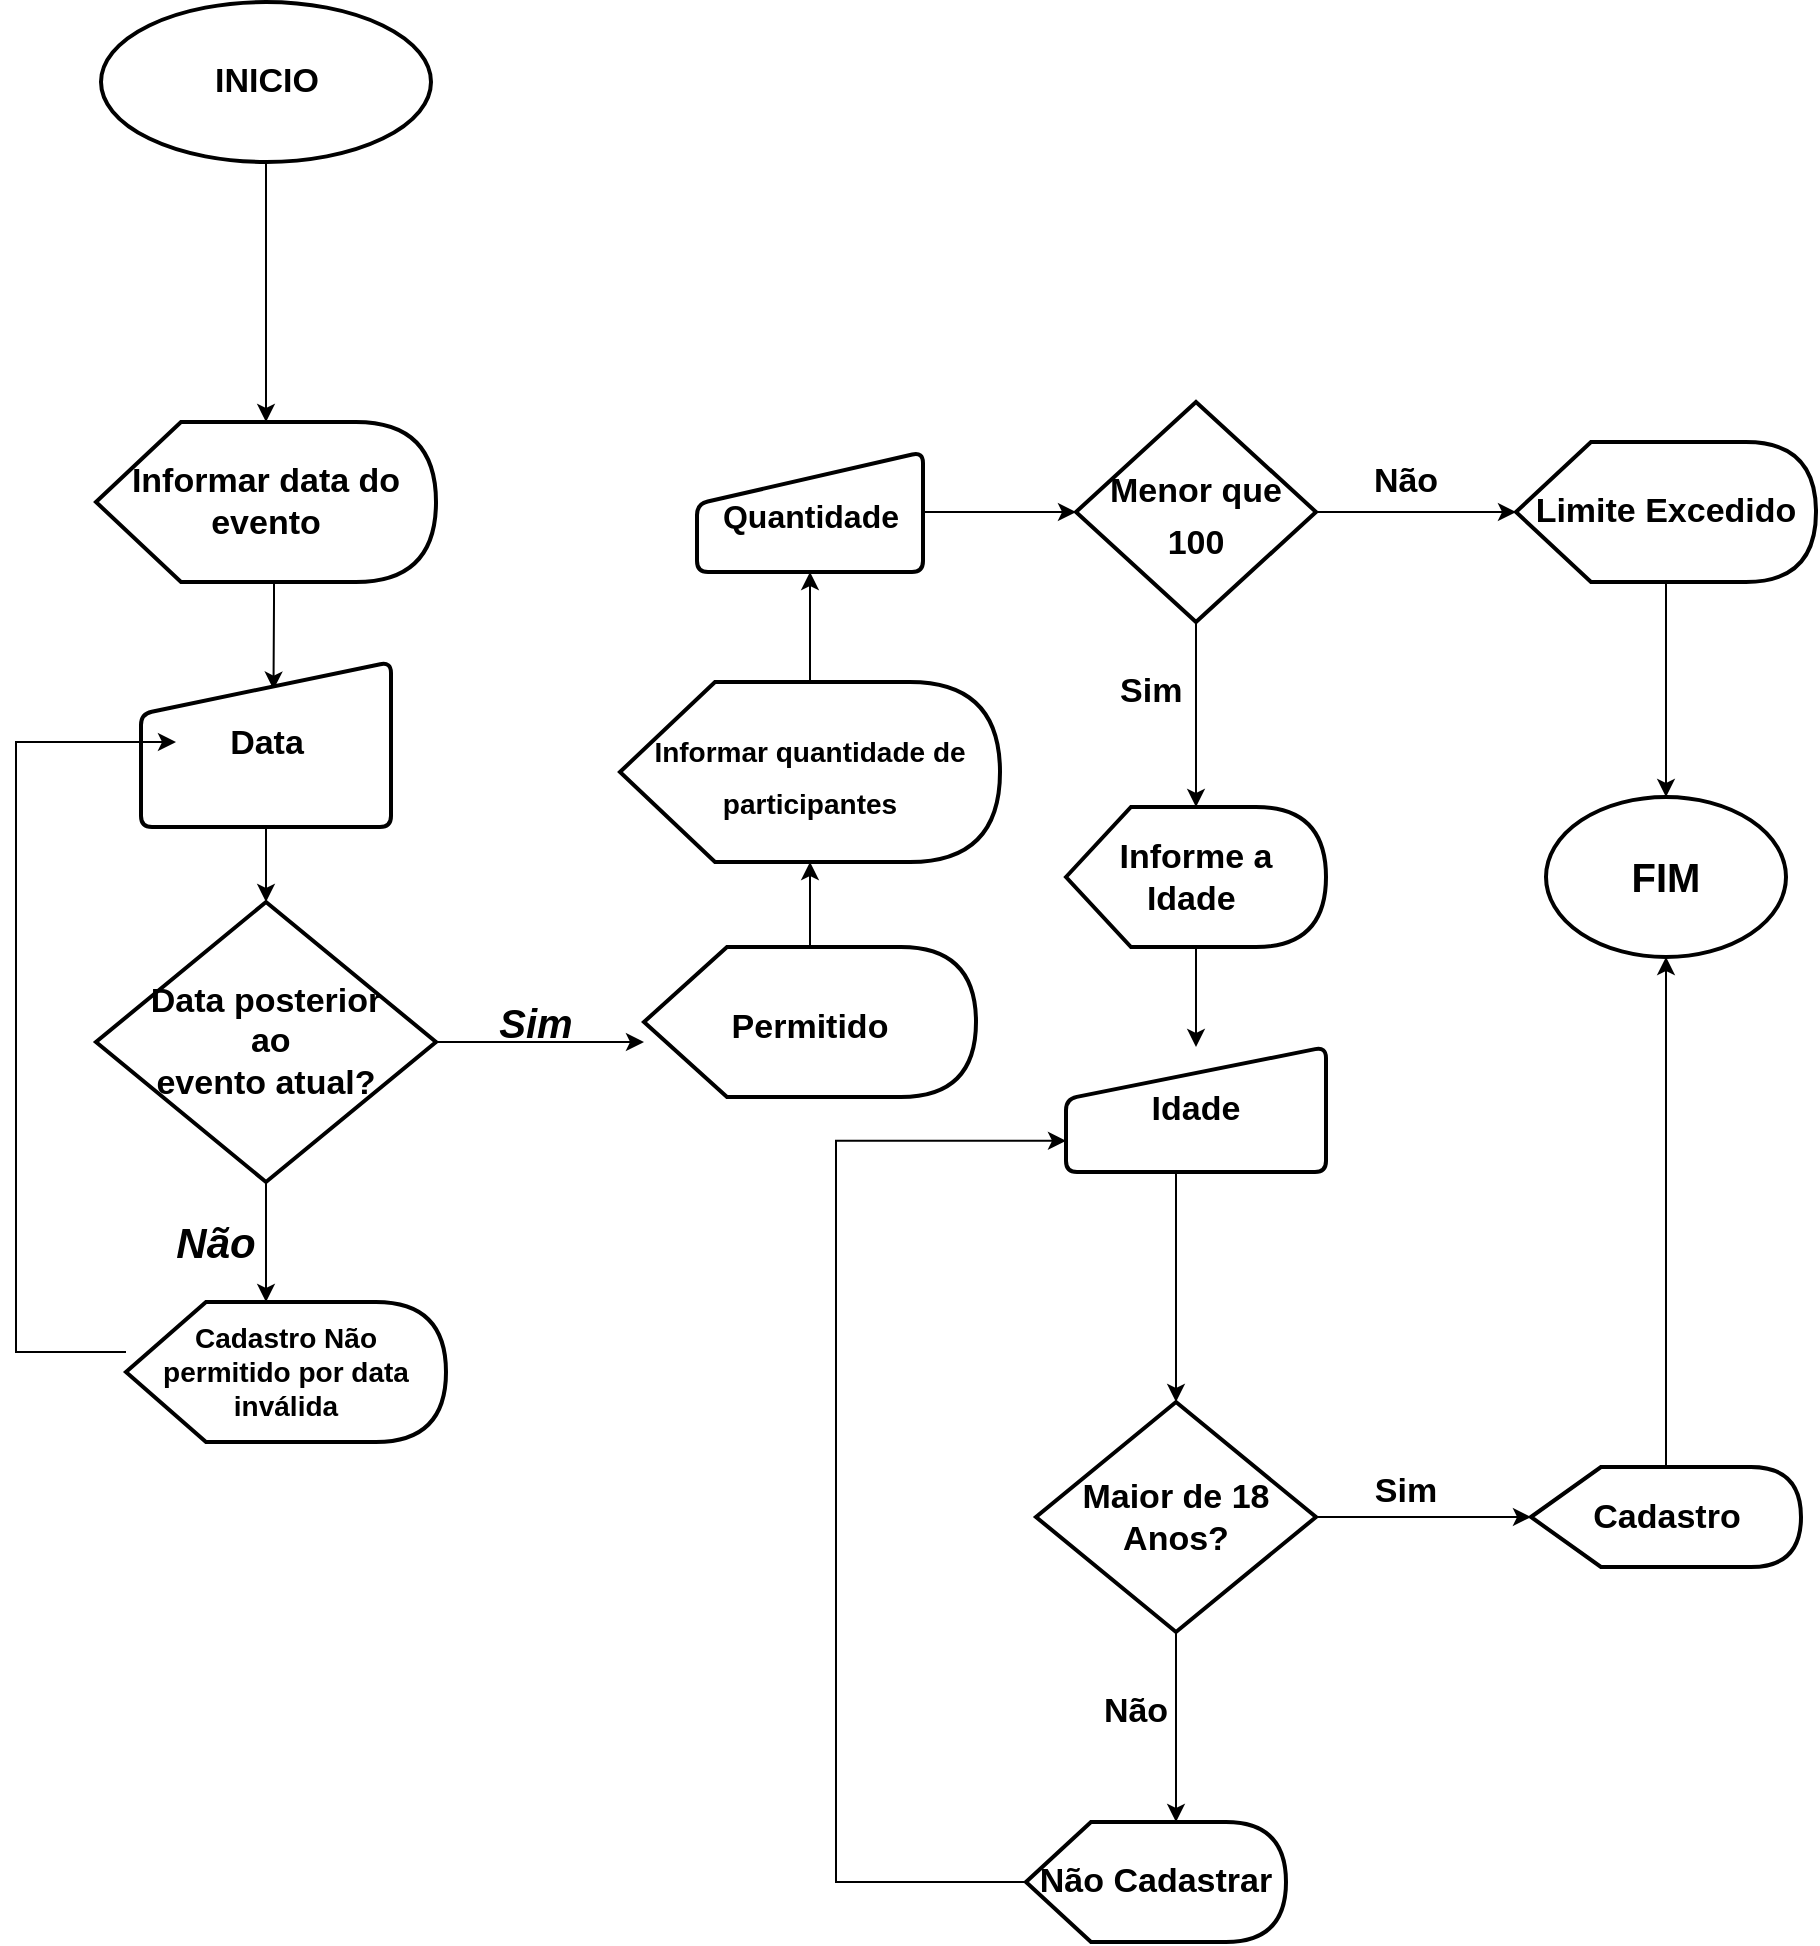<mxfile version="15.1.2" type="github">
  <diagram id="W-w4iV6Ni8bMDTbpBdYY" name="Page-1">
    <mxGraphModel dx="862" dy="1619" grid="1" gridSize="10" guides="1" tooltips="1" connect="1" arrows="1" fold="1" page="1" pageScale="1" pageWidth="827" pageHeight="1169" math="0" shadow="0">
      <root>
        <mxCell id="0" />
        <mxCell id="1" parent="0" />
        <mxCell id="GS_q3yZBwv345zg20Qat-5" value="" style="edgeStyle=orthogonalEdgeStyle;rounded=0;orthogonalLoop=1;jettySize=auto;html=1;" parent="1" source="GS_q3yZBwv345zg20Qat-1" target="GS_q3yZBwv345zg20Qat-4" edge="1">
          <mxGeometry relative="1" as="geometry" />
        </mxCell>
        <mxCell id="GS_q3yZBwv345zg20Qat-1" value="&lt;b&gt;&lt;font style=&quot;font-size: 17px&quot;&gt;INICIO&lt;/font&gt;&lt;/b&gt;" style="ellipse;whiteSpace=wrap;html=1;strokeWidth=2;" parent="1" vertex="1">
          <mxGeometry x="142.5" y="-230" width="165" height="80" as="geometry" />
        </mxCell>
        <mxCell id="GS_q3yZBwv345zg20Qat-7" value="" style="edgeStyle=orthogonalEdgeStyle;rounded=0;orthogonalLoop=1;jettySize=auto;html=1;entryX=0.53;entryY=0.167;entryDx=0;entryDy=0;entryPerimeter=0;" parent="1" source="GS_q3yZBwv345zg20Qat-4" target="GS_q3yZBwv345zg20Qat-6" edge="1">
          <mxGeometry relative="1" as="geometry">
            <mxPoint x="230" y="240" as="targetPoint" />
            <Array as="points">
              <mxPoint x="229" y="70" />
              <mxPoint x="229" y="70" />
            </Array>
          </mxGeometry>
        </mxCell>
        <mxCell id="GS_q3yZBwv345zg20Qat-4" value="&lt;font style=&quot;font-size: 17px&quot;&gt;Informar data do evento&lt;/font&gt;" style="shape=display;whiteSpace=wrap;html=1;fontStyle=1;strokeWidth=2;" parent="1" vertex="1">
          <mxGeometry x="140" y="-20" width="170" height="80" as="geometry" />
        </mxCell>
        <mxCell id="GS_q3yZBwv345zg20Qat-13" value="" style="edgeStyle=orthogonalEdgeStyle;rounded=0;orthogonalLoop=1;jettySize=auto;html=1;fontSize=14;" parent="1" source="GS_q3yZBwv345zg20Qat-6" target="GS_q3yZBwv345zg20Qat-8" edge="1">
          <mxGeometry relative="1" as="geometry" />
        </mxCell>
        <mxCell id="GS_q3yZBwv345zg20Qat-6" value="&lt;b&gt;&lt;font style=&quot;font-size: 17px&quot;&gt;Data&lt;/font&gt;&lt;/b&gt;" style="html=1;strokeWidth=2;shape=manualInput;whiteSpace=wrap;rounded=1;size=26;arcSize=11;" parent="1" vertex="1">
          <mxGeometry x="162.5" y="100" width="125" height="82.5" as="geometry" />
        </mxCell>
        <mxCell id="GS_q3yZBwv345zg20Qat-15" value="" style="edgeStyle=orthogonalEdgeStyle;rounded=0;orthogonalLoop=1;jettySize=auto;html=1;fontSize=14;" parent="1" source="GS_q3yZBwv345zg20Qat-8" target="GS_q3yZBwv345zg20Qat-14" edge="1">
          <mxGeometry relative="1" as="geometry">
            <Array as="points">
              <mxPoint x="225" y="400" />
              <mxPoint x="225" y="400" />
            </Array>
          </mxGeometry>
        </mxCell>
        <mxCell id="GS_q3yZBwv345zg20Qat-19" value="" style="edgeStyle=orthogonalEdgeStyle;rounded=0;orthogonalLoop=1;jettySize=auto;html=1;fontSize=21;" parent="1" source="GS_q3yZBwv345zg20Qat-8" target="GS_q3yZBwv345zg20Qat-17" edge="1">
          <mxGeometry relative="1" as="geometry">
            <Array as="points">
              <mxPoint x="390" y="290" />
              <mxPoint x="390" y="290" />
            </Array>
          </mxGeometry>
        </mxCell>
        <mxCell id="GS_q3yZBwv345zg20Qat-8" value="&lt;b&gt;&lt;font style=&quot;font-size: 17px&quot;&gt;Data posterior&lt;br&gt;&amp;nbsp;ao &lt;br&gt;evento atual?&lt;/font&gt;&lt;/b&gt;" style="strokeWidth=2;html=1;shape=mxgraph.flowchart.decision;whiteSpace=wrap;" parent="1" vertex="1">
          <mxGeometry x="140" y="220" width="170" height="140" as="geometry" />
        </mxCell>
        <mxCell id="GS_q3yZBwv345zg20Qat-9" value="&lt;font style=&quot;font-size: 20px&quot;&gt;Sim&lt;/font&gt;" style="text;html=1;strokeColor=none;fillColor=none;align=center;verticalAlign=middle;whiteSpace=wrap;rounded=0;strokeWidth=3;perimeterSpacing=2;shadow=0;fontStyle=3;fontSize=14;" parent="1" vertex="1">
          <mxGeometry x="340" y="270" width="40" height="20" as="geometry" />
        </mxCell>
        <mxCell id="GS_q3yZBwv345zg20Qat-10" value="Não" style="text;html=1;strokeColor=none;fillColor=none;align=center;verticalAlign=middle;whiteSpace=wrap;rounded=0;fontStyle=3;fontSize=21;" parent="1" vertex="1">
          <mxGeometry x="180" y="380" width="40" height="20" as="geometry" />
        </mxCell>
        <mxCell id="GS_q3yZBwv345zg20Qat-23" value="" style="edgeStyle=orthogonalEdgeStyle;rounded=0;orthogonalLoop=1;jettySize=auto;html=1;fontSize=21;" parent="1" source="GS_q3yZBwv345zg20Qat-14" edge="1">
          <mxGeometry relative="1" as="geometry">
            <mxPoint x="180" y="140" as="targetPoint" />
            <Array as="points">
              <mxPoint x="100" y="445" />
              <mxPoint x="100" y="140" />
            </Array>
          </mxGeometry>
        </mxCell>
        <mxCell id="GS_q3yZBwv345zg20Qat-14" value="&lt;div&gt;&lt;span&gt;&lt;b&gt;Cadastro Não permitido por data inválida&lt;/b&gt;&lt;/span&gt;&lt;/div&gt;" style="shape=display;whiteSpace=wrap;html=1;rounded=0;shadow=0;fontSize=14;strokeWidth=2;align=center;" parent="1" vertex="1">
          <mxGeometry x="155" y="420" width="160" height="70" as="geometry" />
        </mxCell>
        <mxCell id="Ma5ZTWYUSctiUfGv6G-O-1" value="" style="edgeStyle=orthogonalEdgeStyle;rounded=0;orthogonalLoop=1;jettySize=auto;html=1;" edge="1" parent="1" source="GS_q3yZBwv345zg20Qat-17" target="GS_q3yZBwv345zg20Qat-25">
          <mxGeometry relative="1" as="geometry" />
        </mxCell>
        <mxCell id="GS_q3yZBwv345zg20Qat-17" value="&lt;b&gt;&lt;font style=&quot;font-size: 17px&quot;&gt;Permitido&lt;/font&gt;&lt;/b&gt;" style="shape=display;whiteSpace=wrap;html=1;rounded=0;shadow=0;fontSize=21;strokeWidth=2;" parent="1" vertex="1">
          <mxGeometry x="414" y="242.5" width="166" height="75" as="geometry" />
        </mxCell>
        <mxCell id="GS_q3yZBwv345zg20Qat-28" value="" style="edgeStyle=orthogonalEdgeStyle;rounded=0;orthogonalLoop=1;jettySize=auto;html=1;fontSize=21;" parent="1" source="GS_q3yZBwv345zg20Qat-25" target="GS_q3yZBwv345zg20Qat-27" edge="1">
          <mxGeometry relative="1" as="geometry" />
        </mxCell>
        <mxCell id="GS_q3yZBwv345zg20Qat-25" value="&lt;font style=&quot;font-size: 14px&quot;&gt;Informar quantidade de participantes&lt;/font&gt;" style="shape=display;whiteSpace=wrap;html=1;rounded=0;shadow=0;fontSize=21;strokeWidth=2;fontStyle=1" parent="1" vertex="1">
          <mxGeometry x="402" y="110" width="190" height="90" as="geometry" />
        </mxCell>
        <mxCell id="GS_q3yZBwv345zg20Qat-32" value="" style="edgeStyle=orthogonalEdgeStyle;rounded=0;orthogonalLoop=1;jettySize=auto;html=1;fontSize=21;" parent="1" source="GS_q3yZBwv345zg20Qat-27" target="GS_q3yZBwv345zg20Qat-31" edge="1">
          <mxGeometry relative="1" as="geometry" />
        </mxCell>
        <mxCell id="GS_q3yZBwv345zg20Qat-27" value="&lt;font size=&quot;1&quot;&gt;&lt;b style=&quot;font-size: 16px&quot;&gt;Quantidade&lt;/b&gt;&lt;/font&gt;" style="html=1;strokeWidth=2;shape=manualInput;whiteSpace=wrap;rounded=1;size=26;arcSize=11;shadow=0;fontSize=21;" parent="1" vertex="1">
          <mxGeometry x="440.5" y="-5" width="113" height="60" as="geometry" />
        </mxCell>
        <mxCell id="GS_q3yZBwv345zg20Qat-34" value="" style="edgeStyle=orthogonalEdgeStyle;rounded=0;orthogonalLoop=1;jettySize=auto;html=1;fontSize=17;" parent="1" source="GS_q3yZBwv345zg20Qat-31" target="GS_q3yZBwv345zg20Qat-33" edge="1">
          <mxGeometry relative="1" as="geometry" />
        </mxCell>
        <mxCell id="GS_q3yZBwv345zg20Qat-36" value="" style="edgeStyle=orthogonalEdgeStyle;rounded=0;orthogonalLoop=1;jettySize=auto;html=1;fontSize=17;" parent="1" source="GS_q3yZBwv345zg20Qat-31" target="GS_q3yZBwv345zg20Qat-35" edge="1">
          <mxGeometry relative="1" as="geometry" />
        </mxCell>
        <mxCell id="GS_q3yZBwv345zg20Qat-31" value="&lt;font size=&quot;1&quot;&gt;&lt;b style=&quot;font-size: 17px&quot;&gt;Menor que 100&lt;/b&gt;&lt;/font&gt;" style="rhombus;whiteSpace=wrap;html=1;rounded=0;shadow=0;fontSize=21;strokeWidth=2;" parent="1" vertex="1">
          <mxGeometry x="630" y="-30" width="120" height="110" as="geometry" />
        </mxCell>
        <mxCell id="GS_q3yZBwv345zg20Qat-42" value="" style="edgeStyle=orthogonalEdgeStyle;rounded=0;orthogonalLoop=1;jettySize=auto;html=1;fontSize=17;" parent="1" source="GS_q3yZBwv345zg20Qat-33" target="GS_q3yZBwv345zg20Qat-41" edge="1">
          <mxGeometry relative="1" as="geometry" />
        </mxCell>
        <mxCell id="GS_q3yZBwv345zg20Qat-33" value="Informe a Idade&amp;nbsp;" style="shape=display;whiteSpace=wrap;html=1;rounded=0;shadow=0;fontSize=17;strokeWidth=2;fontStyle=1" parent="1" vertex="1">
          <mxGeometry x="625" y="172.5" width="130" height="70" as="geometry" />
        </mxCell>
        <mxCell id="GS_q3yZBwv345zg20Qat-40" value="" style="edgeStyle=orthogonalEdgeStyle;rounded=0;orthogonalLoop=1;jettySize=auto;html=1;fontSize=17;" parent="1" source="GS_q3yZBwv345zg20Qat-35" target="GS_q3yZBwv345zg20Qat-39" edge="1">
          <mxGeometry relative="1" as="geometry" />
        </mxCell>
        <mxCell id="GS_q3yZBwv345zg20Qat-35" value="&lt;b&gt;Limite Excedido&lt;/b&gt;" style="shape=display;whiteSpace=wrap;html=1;rounded=0;shadow=0;fontSize=17;strokeWidth=2;" parent="1" vertex="1">
          <mxGeometry x="850" y="-10" width="150" height="70" as="geometry" />
        </mxCell>
        <mxCell id="GS_q3yZBwv345zg20Qat-37" value="Sim&amp;nbsp;" style="text;html=1;strokeColor=none;fillColor=none;align=center;verticalAlign=middle;whiteSpace=wrap;rounded=0;shadow=0;fontSize=17;fontStyle=1" parent="1" vertex="1">
          <mxGeometry x="640" y="100" width="60" height="30" as="geometry" />
        </mxCell>
        <mxCell id="GS_q3yZBwv345zg20Qat-38" value="&lt;b&gt;Não&lt;/b&gt;" style="text;html=1;strokeColor=none;fillColor=none;align=center;verticalAlign=middle;whiteSpace=wrap;rounded=0;shadow=0;fontSize=17;" parent="1" vertex="1">
          <mxGeometry x="755" y="-10" width="80" height="40" as="geometry" />
        </mxCell>
        <mxCell id="GS_q3yZBwv345zg20Qat-39" value="&lt;b&gt;&lt;font style=&quot;font-size: 20px&quot;&gt;FIM&lt;/font&gt;&lt;/b&gt;" style="ellipse;whiteSpace=wrap;html=1;rounded=0;shadow=0;fontSize=17;strokeWidth=2;" parent="1" vertex="1">
          <mxGeometry x="865" y="167.5" width="120" height="80" as="geometry" />
        </mxCell>
        <mxCell id="GS_q3yZBwv345zg20Qat-59" value="" style="edgeStyle=orthogonalEdgeStyle;rounded=0;orthogonalLoop=1;jettySize=auto;html=1;fontSize=17;" parent="1" source="GS_q3yZBwv345zg20Qat-41" target="GS_q3yZBwv345zg20Qat-50" edge="1">
          <mxGeometry relative="1" as="geometry">
            <Array as="points">
              <mxPoint x="680" y="390" />
              <mxPoint x="680" y="390" />
            </Array>
          </mxGeometry>
        </mxCell>
        <mxCell id="GS_q3yZBwv345zg20Qat-41" value="&lt;b&gt;Idade&lt;/b&gt;" style="html=1;strokeWidth=2;shape=manualInput;whiteSpace=wrap;rounded=1;size=26;arcSize=11;shadow=0;fontSize=17;" parent="1" vertex="1">
          <mxGeometry x="625" y="292.5" width="130" height="62.5" as="geometry" />
        </mxCell>
        <mxCell id="GS_q3yZBwv345zg20Qat-46" value="" style="edgeStyle=orthogonalEdgeStyle;rounded=0;orthogonalLoop=1;jettySize=auto;html=1;fontSize=17;exitX=0;exitY=0.5;exitDx=0;exitDy=0;exitPerimeter=0;entryX=0;entryY=0.75;entryDx=0;entryDy=0;" parent="1" source="GS_q3yZBwv345zg20Qat-55" target="GS_q3yZBwv345zg20Qat-41" edge="1">
          <mxGeometry relative="1" as="geometry">
            <mxPoint x="600" y="710" as="sourcePoint" />
            <mxPoint x="610" y="350" as="targetPoint" />
            <Array as="points">
              <mxPoint x="510" y="710" />
              <mxPoint x="510" y="339" />
            </Array>
          </mxGeometry>
        </mxCell>
        <mxCell id="GS_q3yZBwv345zg20Qat-47" value="" style="edgeStyle=orthogonalEdgeStyle;rounded=0;orthogonalLoop=1;jettySize=auto;html=1;fontSize=17;" parent="1" source="GS_q3yZBwv345zg20Qat-45" target="GS_q3yZBwv345zg20Qat-39" edge="1">
          <mxGeometry relative="1" as="geometry" />
        </mxCell>
        <mxCell id="GS_q3yZBwv345zg20Qat-45" value="&lt;b&gt;Cadastro&lt;/b&gt;" style="shape=display;whiteSpace=wrap;html=1;rounded=0;shadow=0;fontSize=17;strokeWidth=2;size=0.259;" parent="1" vertex="1">
          <mxGeometry x="857.5" y="502.5" width="135" height="50" as="geometry" />
        </mxCell>
        <mxCell id="GS_q3yZBwv345zg20Qat-51" value="" style="edgeStyle=orthogonalEdgeStyle;rounded=0;orthogonalLoop=1;jettySize=auto;html=1;fontSize=17;" parent="1" source="GS_q3yZBwv345zg20Qat-50" target="GS_q3yZBwv345zg20Qat-45" edge="1">
          <mxGeometry relative="1" as="geometry" />
        </mxCell>
        <mxCell id="GS_q3yZBwv345zg20Qat-56" value="" style="edgeStyle=orthogonalEdgeStyle;rounded=0;orthogonalLoop=1;jettySize=auto;html=1;fontSize=17;" parent="1" source="GS_q3yZBwv345zg20Qat-50" target="GS_q3yZBwv345zg20Qat-55" edge="1">
          <mxGeometry relative="1" as="geometry">
            <Array as="points">
              <mxPoint x="680" y="660" />
              <mxPoint x="680" y="660" />
            </Array>
          </mxGeometry>
        </mxCell>
        <mxCell id="GS_q3yZBwv345zg20Qat-50" value="&lt;b&gt;Maior de 18 &lt;br&gt;Anos?&lt;/b&gt;" style="rhombus;whiteSpace=wrap;html=1;rounded=0;shadow=0;fontSize=17;strokeWidth=2;" parent="1" vertex="1">
          <mxGeometry x="610" y="470" width="140" height="115" as="geometry" />
        </mxCell>
        <mxCell id="GS_q3yZBwv345zg20Qat-52" value="&lt;b&gt;Sim&lt;/b&gt;" style="text;html=1;strokeColor=none;fillColor=none;align=center;verticalAlign=middle;whiteSpace=wrap;rounded=0;shadow=0;fontSize=17;" parent="1" vertex="1">
          <mxGeometry x="740" y="490" width="110" height="50" as="geometry" />
        </mxCell>
        <mxCell id="GS_q3yZBwv345zg20Qat-54" value="&lt;b&gt;Não&lt;/b&gt;" style="text;html=1;strokeColor=none;fillColor=none;align=center;verticalAlign=middle;whiteSpace=wrap;rounded=0;shadow=0;fontSize=17;" parent="1" vertex="1">
          <mxGeometry x="620" y="610" width="80" height="30" as="geometry" />
        </mxCell>
        <mxCell id="GS_q3yZBwv345zg20Qat-55" value="&lt;b&gt;Não Cadastrar&lt;/b&gt;" style="shape=display;whiteSpace=wrap;html=1;rounded=0;shadow=0;fontSize=17;strokeWidth=2;" parent="1" vertex="1">
          <mxGeometry x="605" y="680" width="130" height="60" as="geometry" />
        </mxCell>
      </root>
    </mxGraphModel>
  </diagram>
</mxfile>
